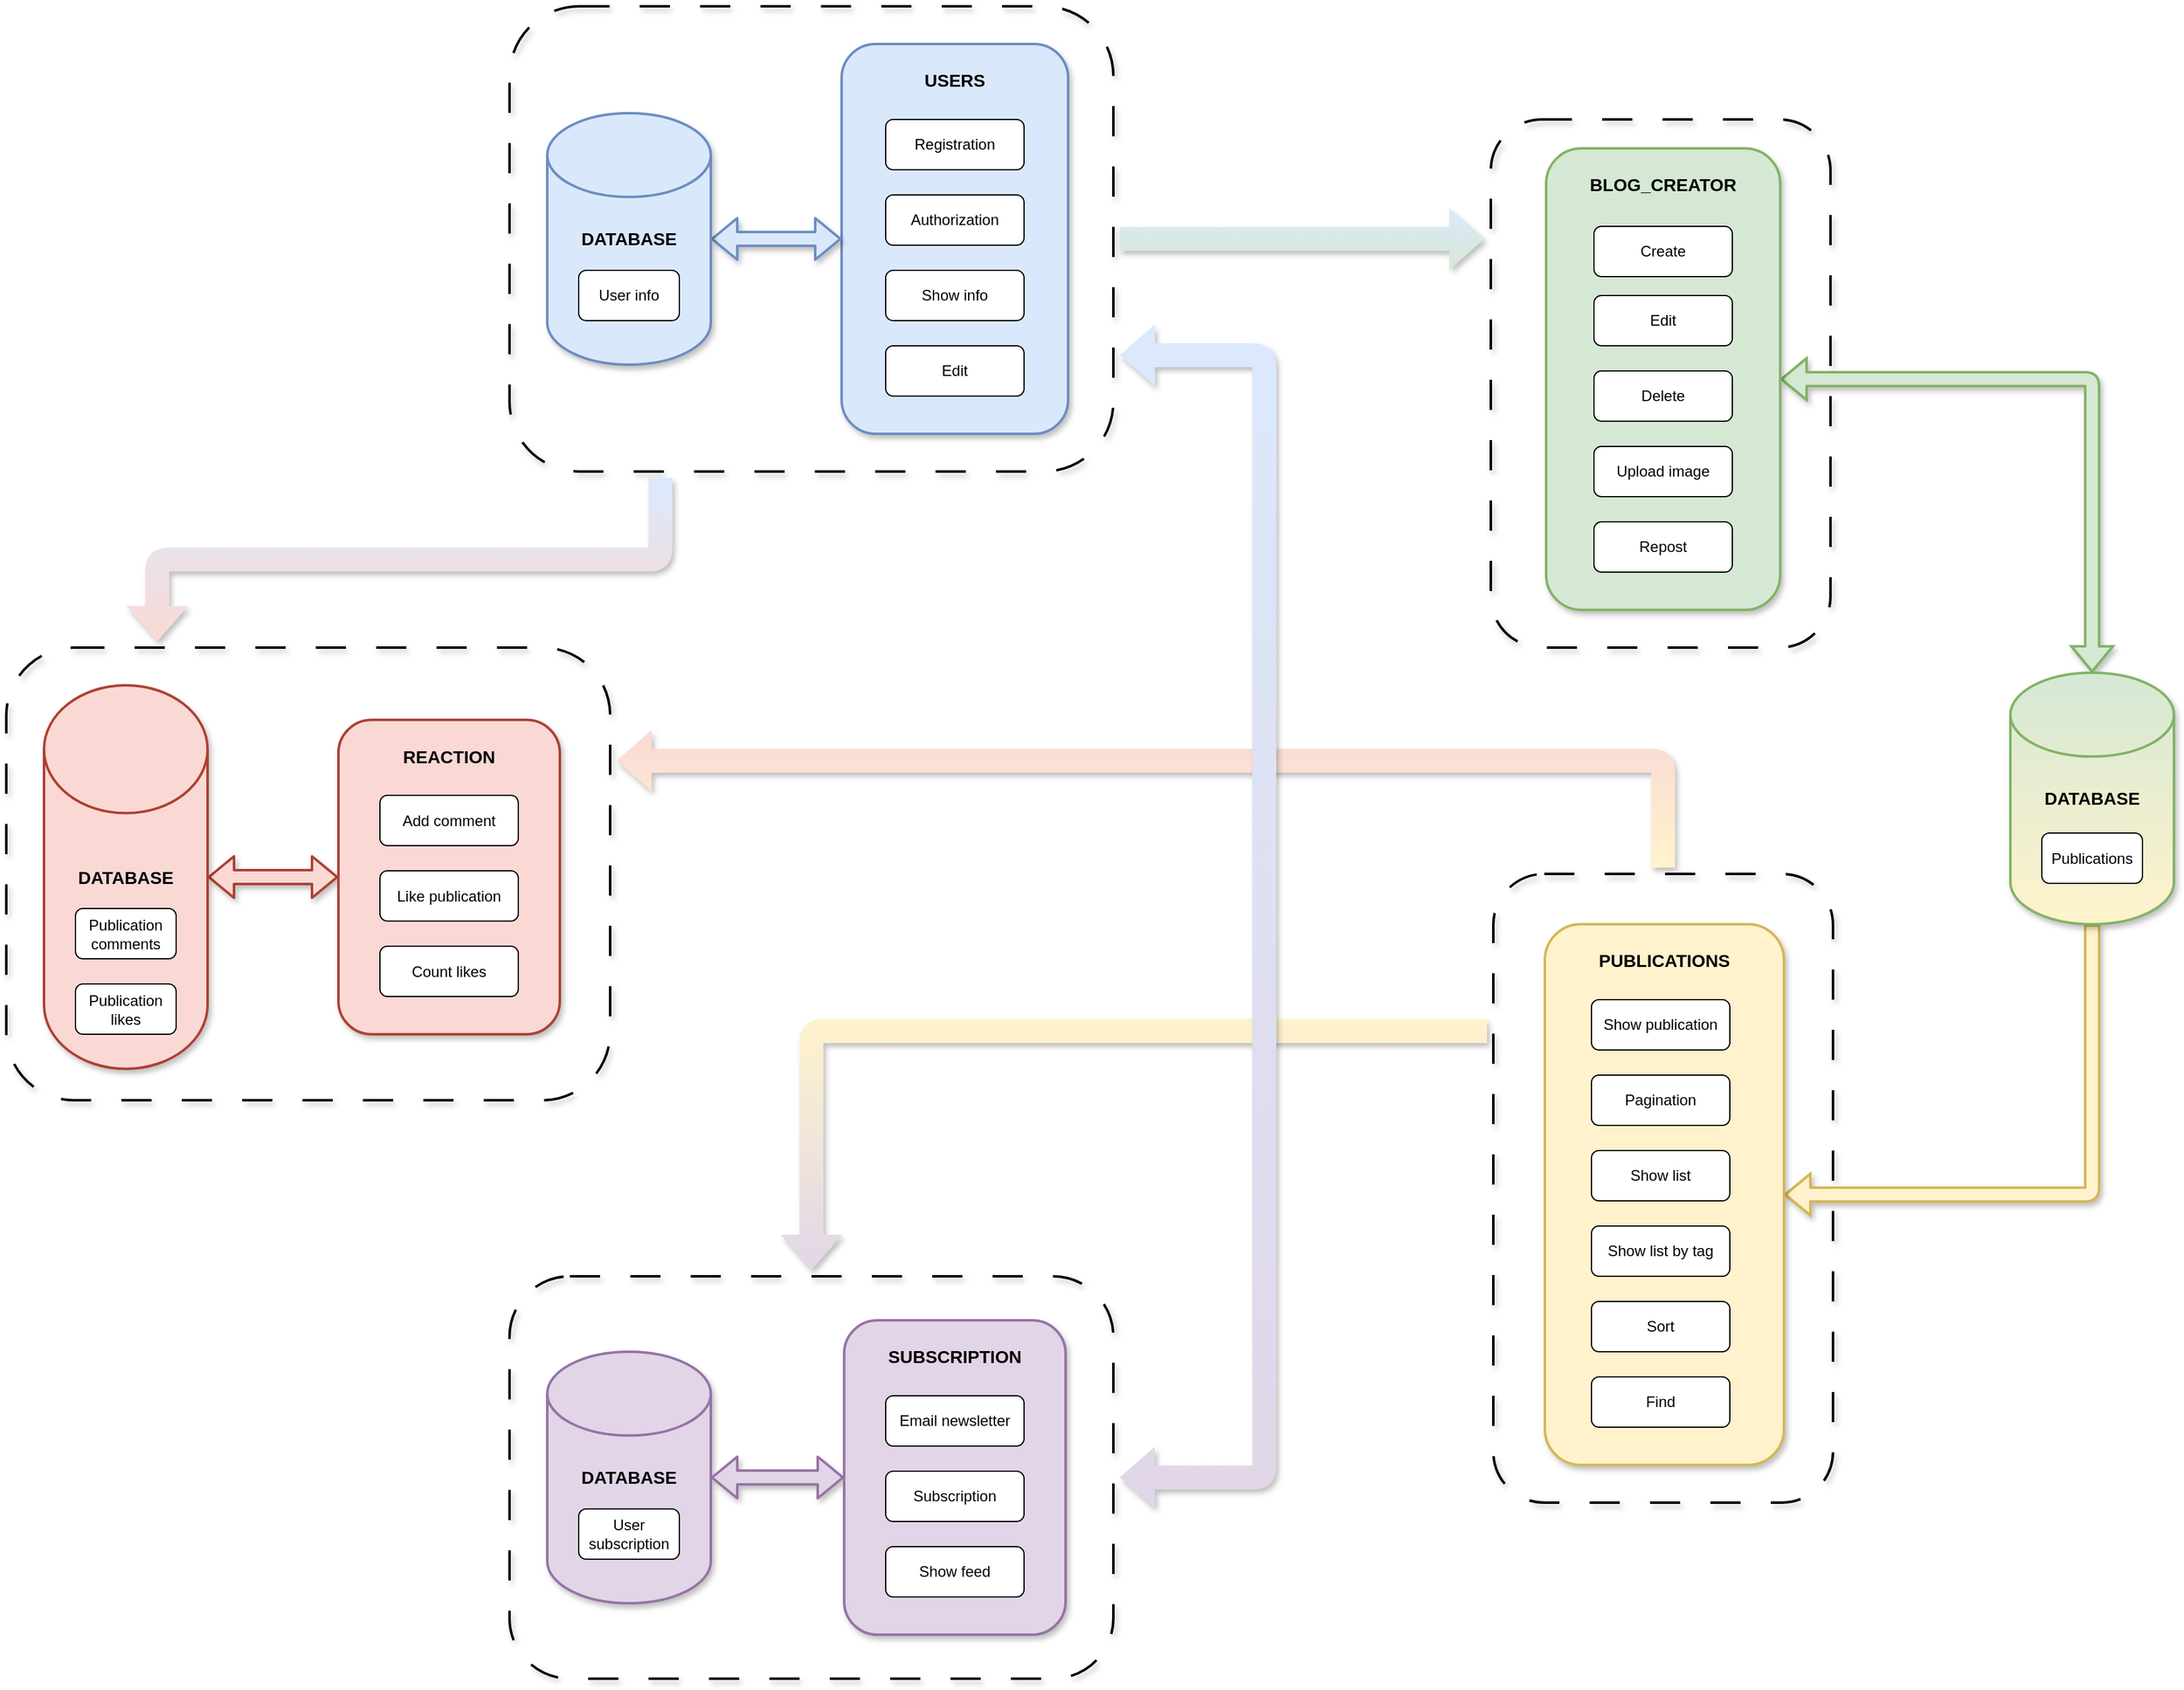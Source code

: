 <mxfile version="21.0.8" type="device"><diagram id="Niyl5SIn2WnaDqP7Fy7b" name="Page-1"><mxGraphModel dx="3215" dy="1596" grid="1" gridSize="10" guides="1" tooltips="1" connect="1" arrows="1" fold="1" page="1" pageScale="1" pageWidth="827" pageHeight="1169" math="0" shadow="0"><root><mxCell id="0"/><mxCell id="1" parent="0"/><mxCell id="uxupEPjNB_5Hetbd1t26-75" value="" style="rounded=1;whiteSpace=wrap;html=1;shadow=1;glass=0;sketch=0;fillStyle=auto;strokeColor=#000000;strokeWidth=2;fillColor=none;gradientColor=none;gradientDirection=radial;dashed=1;dashPattern=12 12;" parent="1" vertex="1"><mxGeometry x="-130" y="1550" width="480" height="320" as="geometry"/></mxCell><mxCell id="uxupEPjNB_5Hetbd1t26-58" value="" style="rounded=1;whiteSpace=wrap;html=1;shadow=1;glass=0;sketch=0;fillStyle=auto;strokeColor=#000000;strokeWidth=2;fillColor=none;gradientColor=none;gradientDirection=radial;dashed=1;dashPattern=12 12;" parent="1" vertex="1"><mxGeometry x="-530" y="1050" width="480" height="360" as="geometry"/></mxCell><mxCell id="uxupEPjNB_5Hetbd1t26-81" style="edgeStyle=orthogonalEdgeStyle;shape=flexArrow;rounded=1;sketch=0;orthogonalLoop=1;jettySize=auto;html=1;exitX=0.5;exitY=0;exitDx=0;exitDy=0;entryX=1;entryY=0.25;entryDx=0;entryDy=0;shadow=1;strokeWidth=10;startArrow=none;startFill=0;endArrow=classic;endFill=1;fillColor=#fad9d5;gradientColor=#fff3cc;strokeColor=none;" parent="1" source="uxupEPjNB_5Hetbd1t26-48" target="uxupEPjNB_5Hetbd1t26-58" edge="1"><mxGeometry relative="1" as="geometry"/></mxCell><mxCell id="uxupEPjNB_5Hetbd1t26-82" style="edgeStyle=orthogonalEdgeStyle;shape=flexArrow;rounded=1;sketch=0;orthogonalLoop=1;jettySize=auto;html=1;exitX=0;exitY=0.25;exitDx=0;exitDy=0;entryX=0.5;entryY=0;entryDx=0;entryDy=0;shadow=1;strokeWidth=10;startArrow=none;startFill=0;endArrow=classic;endFill=1;fillColor=#fff3cc;gradientColor=#e1d6e8;strokeColor=none;" parent="1" source="uxupEPjNB_5Hetbd1t26-48" target="uxupEPjNB_5Hetbd1t26-75" edge="1"><mxGeometry relative="1" as="geometry"/></mxCell><mxCell id="uxupEPjNB_5Hetbd1t26-48" value="" style="rounded=1;whiteSpace=wrap;html=1;shadow=1;glass=0;sketch=0;fillStyle=auto;strokeColor=#000000;strokeWidth=2;fillColor=none;gradientColor=none;gradientDirection=radial;dashed=1;dashPattern=12 12;" parent="1" vertex="1"><mxGeometry x="652" y="1230" width="270" height="500" as="geometry"/></mxCell><mxCell id="uxupEPjNB_5Hetbd1t26-26" value="" style="rounded=1;whiteSpace=wrap;html=1;shadow=1;glass=0;sketch=0;fillStyle=auto;strokeColor=#000000;strokeWidth=2;fillColor=none;gradientColor=none;gradientDirection=radial;dashed=1;dashPattern=12 12;" parent="1" vertex="1"><mxGeometry x="-130" y="540" width="480" height="370" as="geometry"/></mxCell><mxCell id="uxupEPjNB_5Hetbd1t26-17" value="" style="group" parent="1" vertex="1" connectable="0"><mxGeometry x="134" y="570" width="180" height="310" as="geometry"/></mxCell><mxCell id="uxupEPjNB_5Hetbd1t26-2" value="&lt;h3&gt;USERS&lt;/h3&gt;" style="rounded=1;whiteSpace=wrap;html=1;glass=0;shadow=1;strokeWidth=2;direction=east;verticalAlign=top;fillColor=#dae8fc;strokeColor=#6c8ebf;" parent="uxupEPjNB_5Hetbd1t26-17" vertex="1"><mxGeometry width="180" height="310" as="geometry"/></mxCell><mxCell id="uxupEPjNB_5Hetbd1t26-12" value="Registration" style="rounded=1;whiteSpace=wrap;html=1;shadow=0;glass=0;sketch=0;strokeWidth=1;" parent="uxupEPjNB_5Hetbd1t26-17" vertex="1"><mxGeometry x="35" y="60" width="110" height="40" as="geometry"/></mxCell><mxCell id="uxupEPjNB_5Hetbd1t26-14" value="Authorization" style="rounded=1;whiteSpace=wrap;html=1;shadow=0;glass=0;sketch=0;strokeWidth=1;" parent="uxupEPjNB_5Hetbd1t26-17" vertex="1"><mxGeometry x="35" y="120" width="110" height="40" as="geometry"/></mxCell><mxCell id="uxupEPjNB_5Hetbd1t26-15" value="Show info" style="rounded=1;whiteSpace=wrap;html=1;shadow=0;glass=0;sketch=0;strokeWidth=1;" parent="uxupEPjNB_5Hetbd1t26-17" vertex="1"><mxGeometry x="35" y="180" width="110" height="40" as="geometry"/></mxCell><mxCell id="uxupEPjNB_5Hetbd1t26-16" value="Edit" style="rounded=1;whiteSpace=wrap;html=1;shadow=0;glass=0;sketch=0;strokeWidth=1;" parent="uxupEPjNB_5Hetbd1t26-17" vertex="1"><mxGeometry x="35" y="240" width="110" height="40" as="geometry"/></mxCell><mxCell id="uxupEPjNB_5Hetbd1t26-20" style="edgeStyle=orthogonalEdgeStyle;rounded=1;orthogonalLoop=1;jettySize=auto;html=1;exitX=1;exitY=0.5;exitDx=0;exitDy=0;exitPerimeter=0;entryX=0;entryY=0.5;entryDx=0;entryDy=0;fillColor=#dae8fc;strokeColor=#6c8ebf;strokeWidth=2;startArrow=classic;startFill=1;shape=flexArrow;fontSize=12;shadow=1;glass=0;" parent="1" source="uxupEPjNB_5Hetbd1t26-18" target="uxupEPjNB_5Hetbd1t26-2" edge="1"><mxGeometry relative="1" as="geometry"/></mxCell><mxCell id="uxupEPjNB_5Hetbd1t26-34" style="edgeStyle=orthogonalEdgeStyle;rounded=1;orthogonalLoop=1;jettySize=auto;html=1;entryX=1;entryY=0.5;entryDx=0;entryDy=0;fillColor=#d5e8d4;strokeColor=#82b366;strokeWidth=2;startArrow=classic;startFill=1;shape=flexArrow;fontSize=12;shadow=1;glass=0;exitX=0.5;exitY=0;exitDx=0;exitDy=0;exitPerimeter=0;" parent="1" source="uxupEPjNB_5Hetbd1t26-35" target="uxupEPjNB_5Hetbd1t26-5" edge="1"><mxGeometry relative="1" as="geometry"><mxPoint x="697" y="990" as="targetPoint"/></mxGeometry></mxCell><mxCell id="uxupEPjNB_5Hetbd1t26-51" style="edgeStyle=orthogonalEdgeStyle;shape=flexArrow;rounded=1;orthogonalLoop=1;jettySize=auto;html=1;strokeWidth=2;startArrow=none;startFill=0;exitX=0.5;exitY=1;exitDx=0;exitDy=0;exitPerimeter=0;fillColor=#fff2cc;strokeColor=#d6b656;entryX=1;entryY=0.5;entryDx=0;entryDy=0;shadow=1;" parent="1" source="uxupEPjNB_5Hetbd1t26-35" target="uxupEPjNB_5Hetbd1t26-6" edge="1"><mxGeometry relative="1" as="geometry"><mxPoint x="1243" y="1440" as="targetPoint"/><mxPoint x="1143" y="970" as="sourcePoint"/></mxGeometry></mxCell><mxCell id="uxupEPjNB_5Hetbd1t26-35" value="&lt;h3&gt;DATABASE&lt;/h3&gt;" style="strokeWidth=2;html=1;shape=mxgraph.flowchart.database;whiteSpace=wrap;rounded=1;shadow=1;glass=0;verticalAlign=middle;fillColor=#d5e8d4;strokeColor=#82b366;gradientColor=#fff3cc;" parent="1" vertex="1"><mxGeometry x="1063" y="1070" width="130" height="200" as="geometry"/></mxCell><mxCell id="uxupEPjNB_5Hetbd1t26-37" value="" style="rounded=1;whiteSpace=wrap;html=1;shadow=1;glass=0;sketch=0;fillStyle=auto;strokeColor=#000000;strokeWidth=2;fillColor=none;gradientColor=none;gradientDirection=radial;dashed=1;dashPattern=12 12;" parent="1" vertex="1"><mxGeometry x="650" y="630" width="270" height="420" as="geometry"/></mxCell><mxCell id="uxupEPjNB_5Hetbd1t26-38" value="" style="group" parent="1" vertex="1" connectable="0"><mxGeometry x="694" y="653" width="186" height="367" as="geometry"/></mxCell><mxCell id="uxupEPjNB_5Hetbd1t26-5" value="&lt;h3&gt;BLOG_CREATOR&lt;/h3&gt;" style="rounded=1;whiteSpace=wrap;html=1;glass=0;shadow=1;strokeWidth=2;horizontal=1;verticalAlign=top;fillColor=#d5e8d4;strokeColor=#82b366;" parent="uxupEPjNB_5Hetbd1t26-38" vertex="1"><mxGeometry width="186" height="367" as="geometry"/></mxCell><mxCell id="uxupEPjNB_5Hetbd1t26-27" value="Create" style="rounded=1;whiteSpace=wrap;html=1;shadow=0;glass=0;sketch=0;strokeWidth=1;" parent="uxupEPjNB_5Hetbd1t26-38" vertex="1"><mxGeometry x="38" y="62" width="110" height="40" as="geometry"/></mxCell><mxCell id="uxupEPjNB_5Hetbd1t26-30" value="Edit" style="rounded=1;whiteSpace=wrap;html=1;shadow=0;glass=0;sketch=0;strokeWidth=1;" parent="uxupEPjNB_5Hetbd1t26-38" vertex="1"><mxGeometry x="38" y="117" width="110" height="40" as="geometry"/></mxCell><mxCell id="uxupEPjNB_5Hetbd1t26-31" value="Delete" style="rounded=1;whiteSpace=wrap;html=1;shadow=0;glass=0;sketch=0;strokeWidth=1;" parent="uxupEPjNB_5Hetbd1t26-38" vertex="1"><mxGeometry x="38" y="177" width="110" height="40" as="geometry"/></mxCell><mxCell id="uxupEPjNB_5Hetbd1t26-32" value="Upload image" style="rounded=1;whiteSpace=wrap;html=1;shadow=0;glass=0;sketch=0;strokeWidth=1;" parent="uxupEPjNB_5Hetbd1t26-38" vertex="1"><mxGeometry x="38" y="237" width="110" height="40" as="geometry"/></mxCell><mxCell id="uxupEPjNB_5Hetbd1t26-33" value="Repost" style="rounded=1;whiteSpace=wrap;html=1;shadow=0;glass=0;sketch=0;strokeWidth=1;" parent="uxupEPjNB_5Hetbd1t26-38" vertex="1"><mxGeometry x="38" y="297" width="110" height="40" as="geometry"/></mxCell><mxCell id="uxupEPjNB_5Hetbd1t26-47" value="" style="group" parent="1" vertex="1" connectable="0"><mxGeometry x="693" y="1270" width="230" height="470" as="geometry"/></mxCell><mxCell id="uxupEPjNB_5Hetbd1t26-6" value="&lt;h3&gt;PUBLICATIONS&lt;/h3&gt;" style="rounded=1;whiteSpace=wrap;html=1;glass=0;shadow=1;strokeWidth=2;verticalAlign=top;fillColor=#fff2cc;strokeColor=#d6b656;" parent="uxupEPjNB_5Hetbd1t26-47" vertex="1"><mxGeometry width="190" height="430" as="geometry"/></mxCell><mxCell id="uxupEPjNB_5Hetbd1t26-41" value="Show publication" style="rounded=1;whiteSpace=wrap;html=1;shadow=0;glass=0;sketch=0;strokeWidth=1;" parent="uxupEPjNB_5Hetbd1t26-47" vertex="1"><mxGeometry x="37" y="60" width="110" height="40" as="geometry"/></mxCell><mxCell id="uxupEPjNB_5Hetbd1t26-42" value="Pagination" style="rounded=1;whiteSpace=wrap;html=1;shadow=0;glass=0;sketch=0;strokeWidth=1;" parent="uxupEPjNB_5Hetbd1t26-47" vertex="1"><mxGeometry x="37" y="120" width="110" height="40" as="geometry"/></mxCell><mxCell id="uxupEPjNB_5Hetbd1t26-43" value="Show list" style="rounded=1;whiteSpace=wrap;html=1;shadow=0;glass=0;sketch=0;strokeWidth=1;" parent="uxupEPjNB_5Hetbd1t26-47" vertex="1"><mxGeometry x="37" y="180" width="110" height="40" as="geometry"/></mxCell><mxCell id="uxupEPjNB_5Hetbd1t26-44" value="Sort" style="rounded=1;whiteSpace=wrap;html=1;shadow=0;glass=0;sketch=0;strokeWidth=1;" parent="uxupEPjNB_5Hetbd1t26-47" vertex="1"><mxGeometry x="37" y="300" width="110" height="40" as="geometry"/></mxCell><mxCell id="uxupEPjNB_5Hetbd1t26-45" value="Show list&amp;nbsp;by tag" style="rounded=1;whiteSpace=wrap;html=1;shadow=0;glass=0;sketch=0;strokeWidth=1;" parent="uxupEPjNB_5Hetbd1t26-47" vertex="1"><mxGeometry x="37" y="240" width="110" height="40" as="geometry"/></mxCell><mxCell id="uxupEPjNB_5Hetbd1t26-46" value="Find" style="rounded=1;whiteSpace=wrap;html=1;shadow=0;glass=0;sketch=0;strokeWidth=1;" parent="uxupEPjNB_5Hetbd1t26-47" vertex="1"><mxGeometry x="37" y="360" width="110" height="40" as="geometry"/></mxCell><mxCell id="uxupEPjNB_5Hetbd1t26-56" style="edgeStyle=orthogonalEdgeStyle;rounded=1;orthogonalLoop=1;jettySize=auto;html=1;exitX=1;exitY=0.5;exitDx=0;exitDy=0;exitPerimeter=0;entryX=0;entryY=0.5;entryDx=0;entryDy=0;fillColor=#fad9d5;strokeColor=#ae4132;strokeWidth=2;startArrow=classic;startFill=1;shape=flexArrow;fontSize=12;shadow=1;glass=0;" parent="1" source="uxupEPjNB_5Hetbd1t26-55" target="uxupEPjNB_5Hetbd1t26-7" edge="1"><mxGeometry relative="1" as="geometry"><mxPoint x="-340" y="712.5" as="sourcePoint"/><mxPoint x="-236" y="712.5" as="targetPoint"/></mxGeometry></mxCell><mxCell id="uxupEPjNB_5Hetbd1t26-57" value="" style="group" parent="1" vertex="1" connectable="0"><mxGeometry x="-266" y="1107.5" width="176" height="250" as="geometry"/></mxCell><mxCell id="uxupEPjNB_5Hetbd1t26-7" value="&lt;h3&gt;REACTION&lt;/h3&gt;" style="rounded=1;whiteSpace=wrap;html=1;glass=0;shadow=1;strokeWidth=2;verticalAlign=top;fillColor=#fad9d5;strokeColor=#ae4132;" parent="uxupEPjNB_5Hetbd1t26-57" vertex="1"><mxGeometry width="176" height="250" as="geometry"/></mxCell><mxCell id="uxupEPjNB_5Hetbd1t26-52" value="Add comment" style="rounded=1;whiteSpace=wrap;html=1;shadow=0;glass=0;sketch=0;strokeWidth=1;" parent="uxupEPjNB_5Hetbd1t26-57" vertex="1"><mxGeometry x="33" y="60" width="110" height="40" as="geometry"/></mxCell><mxCell id="uxupEPjNB_5Hetbd1t26-53" value="Like publication" style="rounded=1;whiteSpace=wrap;html=1;shadow=0;glass=0;sketch=0;strokeWidth=1;" parent="uxupEPjNB_5Hetbd1t26-57" vertex="1"><mxGeometry x="33" y="120" width="110" height="40" as="geometry"/></mxCell><mxCell id="uxupEPjNB_5Hetbd1t26-54" value="Count likes" style="rounded=1;whiteSpace=wrap;html=1;shadow=0;glass=0;sketch=0;strokeWidth=1;" parent="uxupEPjNB_5Hetbd1t26-57" vertex="1"><mxGeometry x="33" y="180" width="110" height="40" as="geometry"/></mxCell><mxCell id="uxupEPjNB_5Hetbd1t26-63" value="" style="group" parent="1" vertex="1" connectable="0"><mxGeometry x="-100" y="625" width="130" height="200" as="geometry"/></mxCell><mxCell id="uxupEPjNB_5Hetbd1t26-18" value="&lt;h3&gt;DATABASE&lt;/h3&gt;" style="strokeWidth=2;html=1;shape=mxgraph.flowchart.database;whiteSpace=wrap;rounded=1;shadow=1;glass=0;verticalAlign=middle;fillColor=#dae8fc;strokeColor=#6c8ebf;gradientColor=none;" parent="uxupEPjNB_5Hetbd1t26-63" vertex="1"><mxGeometry width="130" height="200" as="geometry"/></mxCell><mxCell id="uxupEPjNB_5Hetbd1t26-62" value="User info" style="rounded=1;whiteSpace=wrap;html=1;shadow=0;glass=0;sketch=0;strokeWidth=1;" parent="uxupEPjNB_5Hetbd1t26-63" vertex="1"><mxGeometry x="25" y="125" width="80" height="40" as="geometry"/></mxCell><mxCell id="uxupEPjNB_5Hetbd1t26-66" value="" style="group;verticalAlign=middle;" parent="1" vertex="1" connectable="0"><mxGeometry x="-500" y="1080" width="130" height="305" as="geometry"/></mxCell><mxCell id="uxupEPjNB_5Hetbd1t26-55" value="&lt;h3&gt;DATABASE&lt;/h3&gt;" style="strokeWidth=2;html=1;shape=mxgraph.flowchart.database;whiteSpace=wrap;rounded=1;shadow=1;glass=0;verticalAlign=middle;fillColor=#fad9d5;strokeColor=#ae4132;" parent="uxupEPjNB_5Hetbd1t26-66" vertex="1"><mxGeometry width="130" height="305" as="geometry"/></mxCell><mxCell id="uxupEPjNB_5Hetbd1t26-64" value="Publication comments" style="rounded=1;whiteSpace=wrap;html=1;shadow=0;glass=0;sketch=0;strokeWidth=1;" parent="uxupEPjNB_5Hetbd1t26-66" vertex="1"><mxGeometry x="25" y="177.5" width="80" height="40" as="geometry"/></mxCell><mxCell id="uxupEPjNB_5Hetbd1t26-65" value="Publication likes" style="rounded=1;whiteSpace=wrap;html=1;shadow=0;glass=0;sketch=0;strokeWidth=1;" parent="uxupEPjNB_5Hetbd1t26-66" vertex="1"><mxGeometry x="25" y="237.5" width="80" height="40" as="geometry"/></mxCell><mxCell id="uxupEPjNB_5Hetbd1t26-68" value="Publications" style="rounded=1;whiteSpace=wrap;html=1;shadow=0;glass=0;sketch=0;strokeWidth=1;" parent="1" vertex="1"><mxGeometry x="1088" y="1197.5" width="80" height="40" as="geometry"/></mxCell><mxCell id="uxupEPjNB_5Hetbd1t26-69" value="" style="group" parent="1" vertex="1" connectable="0"><mxGeometry x="-100" y="1610" width="130" height="200" as="geometry"/></mxCell><mxCell id="uxupEPjNB_5Hetbd1t26-70" value="&lt;h3&gt;DATABASE&lt;/h3&gt;" style="strokeWidth=2;html=1;shape=mxgraph.flowchart.database;whiteSpace=wrap;rounded=1;shadow=1;glass=0;verticalAlign=middle;fillColor=#e1d5e7;strokeColor=#9673a6;" parent="uxupEPjNB_5Hetbd1t26-69" vertex="1"><mxGeometry width="130" height="200" as="geometry"/></mxCell><mxCell id="uxupEPjNB_5Hetbd1t26-71" value="User subscription" style="rounded=1;whiteSpace=wrap;html=1;shadow=0;glass=0;sketch=0;strokeWidth=1;" parent="uxupEPjNB_5Hetbd1t26-69" vertex="1"><mxGeometry x="25" y="125" width="80" height="40" as="geometry"/></mxCell><mxCell id="uxupEPjNB_5Hetbd1t26-73" style="edgeStyle=orthogonalEdgeStyle;rounded=1;orthogonalLoop=1;jettySize=auto;html=1;exitX=1;exitY=0.5;exitDx=0;exitDy=0;exitPerimeter=0;entryX=0;entryY=0.5;entryDx=0;entryDy=0;fillColor=#e1d5e7;strokeColor=#9673a6;strokeWidth=2;startArrow=classic;startFill=1;shape=flexArrow;fontSize=12;shadow=1;glass=0;" parent="1" source="uxupEPjNB_5Hetbd1t26-70" target="uxupEPjNB_5Hetbd1t26-8" edge="1"><mxGeometry relative="1" as="geometry"><mxPoint x="40" y="1382.5" as="sourcePoint"/><mxPoint x="144.0" y="1382.5" as="targetPoint"/></mxGeometry></mxCell><mxCell id="uxupEPjNB_5Hetbd1t26-74" value="" style="group" parent="1" vertex="1" connectable="0"><mxGeometry x="136" y="1585" width="176" height="250" as="geometry"/></mxCell><mxCell id="uxupEPjNB_5Hetbd1t26-8" value="&lt;h3&gt;SUBSCRIPTION&lt;/h3&gt;" style="rounded=1;whiteSpace=wrap;html=1;glass=0;shadow=1;strokeWidth=2;verticalAlign=top;fillColor=#e1d5e7;strokeColor=#9673a6;" parent="uxupEPjNB_5Hetbd1t26-74" vertex="1"><mxGeometry width="176" height="250" as="geometry"/></mxCell><mxCell id="uxupEPjNB_5Hetbd1t26-59" value="Email newsletter" style="rounded=1;whiteSpace=wrap;html=1;shadow=0;glass=0;sketch=0;strokeWidth=1;" parent="uxupEPjNB_5Hetbd1t26-74" vertex="1"><mxGeometry x="33" y="60" width="110" height="40" as="geometry"/></mxCell><mxCell id="uxupEPjNB_5Hetbd1t26-60" value="Subscription" style="rounded=1;whiteSpace=wrap;html=1;shadow=0;glass=0;sketch=0;strokeWidth=1;" parent="uxupEPjNB_5Hetbd1t26-74" vertex="1"><mxGeometry x="33" y="120" width="110" height="40" as="geometry"/></mxCell><mxCell id="uxupEPjNB_5Hetbd1t26-61" value="Show feed" style="rounded=1;whiteSpace=wrap;html=1;shadow=0;glass=0;sketch=0;strokeWidth=1;" parent="uxupEPjNB_5Hetbd1t26-74" vertex="1"><mxGeometry x="33" y="180" width="110" height="40" as="geometry"/></mxCell><mxCell id="uxupEPjNB_5Hetbd1t26-77" style="edgeStyle=orthogonalEdgeStyle;rounded=1;orthogonalLoop=1;jettySize=auto;html=1;shadow=1;strokeWidth=10;startArrow=none;startFill=0;endArrow=classic;endFill=1;shape=flexArrow;fillColor=#dbe9fc;strokeColor=none;gradientColor=#d6e8d4;" parent="1" source="uxupEPjNB_5Hetbd1t26-26" edge="1"><mxGeometry relative="1" as="geometry"><mxPoint x="650" y="725" as="targetPoint"/></mxGeometry></mxCell><mxCell id="uxupEPjNB_5Hetbd1t26-78" style="edgeStyle=orthogonalEdgeStyle;rounded=1;orthogonalLoop=1;jettySize=auto;html=1;exitX=0.25;exitY=1;exitDx=0;exitDy=0;entryX=0.25;entryY=0;entryDx=0;entryDy=0;shadow=1;strokeWidth=10;startArrow=none;startFill=0;endArrow=classic;endFill=1;shape=flexArrow;fillColor=#dbe9fc;strokeColor=none;gradientColor=#fad9d5;" parent="1" source="uxupEPjNB_5Hetbd1t26-26" target="uxupEPjNB_5Hetbd1t26-58" edge="1"><mxGeometry relative="1" as="geometry"><mxPoint x="190" y="1107.5" as="sourcePoint"/><mxPoint x="490" y="1210" as="targetPoint"/></mxGeometry></mxCell><mxCell id="uxupEPjNB_5Hetbd1t26-79" style="edgeStyle=orthogonalEdgeStyle;rounded=1;orthogonalLoop=1;jettySize=auto;html=1;exitX=1;exitY=0.75;exitDx=0;exitDy=0;entryX=1;entryY=0.5;entryDx=0;entryDy=0;shadow=1;strokeWidth=10;startArrow=block;startFill=0;endArrow=classic;endFill=1;shape=flexArrow;fillColor=#dbe9fc;strokeColor=none;gradientColor=#e1d6e8;" parent="1" source="uxupEPjNB_5Hetbd1t26-26" target="uxupEPjNB_5Hetbd1t26-75" edge="1"><mxGeometry relative="1" as="geometry"><mxPoint x="550" y="1169" as="sourcePoint"/><mxPoint x="150" y="1309" as="targetPoint"/><Array as="points"><mxPoint x="470" y="817"/><mxPoint x="470" y="1710"/></Array></mxGeometry></mxCell></root></mxGraphModel></diagram></mxfile>